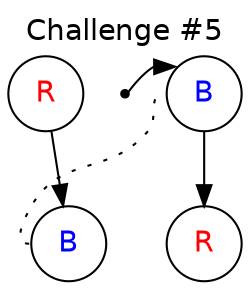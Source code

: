 /*	Challenge #5: Entropy
 *
 *	Make the pattern 8(RB)
 */

digraph Challenge05 {
	/*
	** global attributes
	*/
	graph [
		label="Challenge #5"
		fontname=Helvetica
		labelloc=t
	]
	node [
		shape=circle
		fontname=Helvetica
	]
	edge [
	]

	/*
	** nodes
	*/
	start [
		shape=point
	]
	// blue top entry
	B_top [
		label="B"
		fontcolor=blue
	]
	// blue bottom exit
	B_bot [
		label="B"
		fontcolor=blue
	]
	// red top entry
	R_top [
		label="R"
		fontcolor=red
	]
	// red bottom exit
	R_bot [
		label="R"
		fontcolor=red
	]
	// align
	{rank=same; start, B_top, R_top}
	{rank=same; B_bot, R_bot}

	/*
	** edges
	*/
	start -> B_top:nw
	B_top -> R_bot

	R_top -> B_bot

	B_bot:w -> B_top:w [
		style=dotted
		dir=none
	]
}

// vim:ai:ts=4:sw=4:fileencoding=utf-8:syntax=dot
